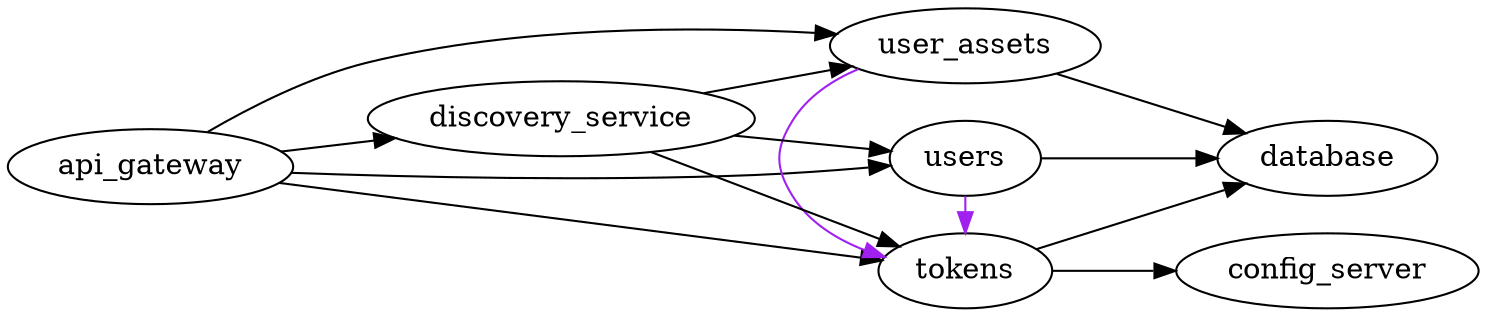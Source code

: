 
digraph architecture {
  rankdir=LR;


  subgraph edge_services {
      api_gateway -> { tokens, users, user_assets, discovery_service };
  }

  subgraph microservices {
      rank = same; tokens; users; user_assets;
  }

  subgraph ancillary_services {
        tokens -> { database, config_server };
        users -> database;
        user_assets -> database;
        users -> tokens [color="purple"]
        user_assets -> tokens [color="purple"]
        discovery_service -> { tokens, users, user_assets }
  }
}